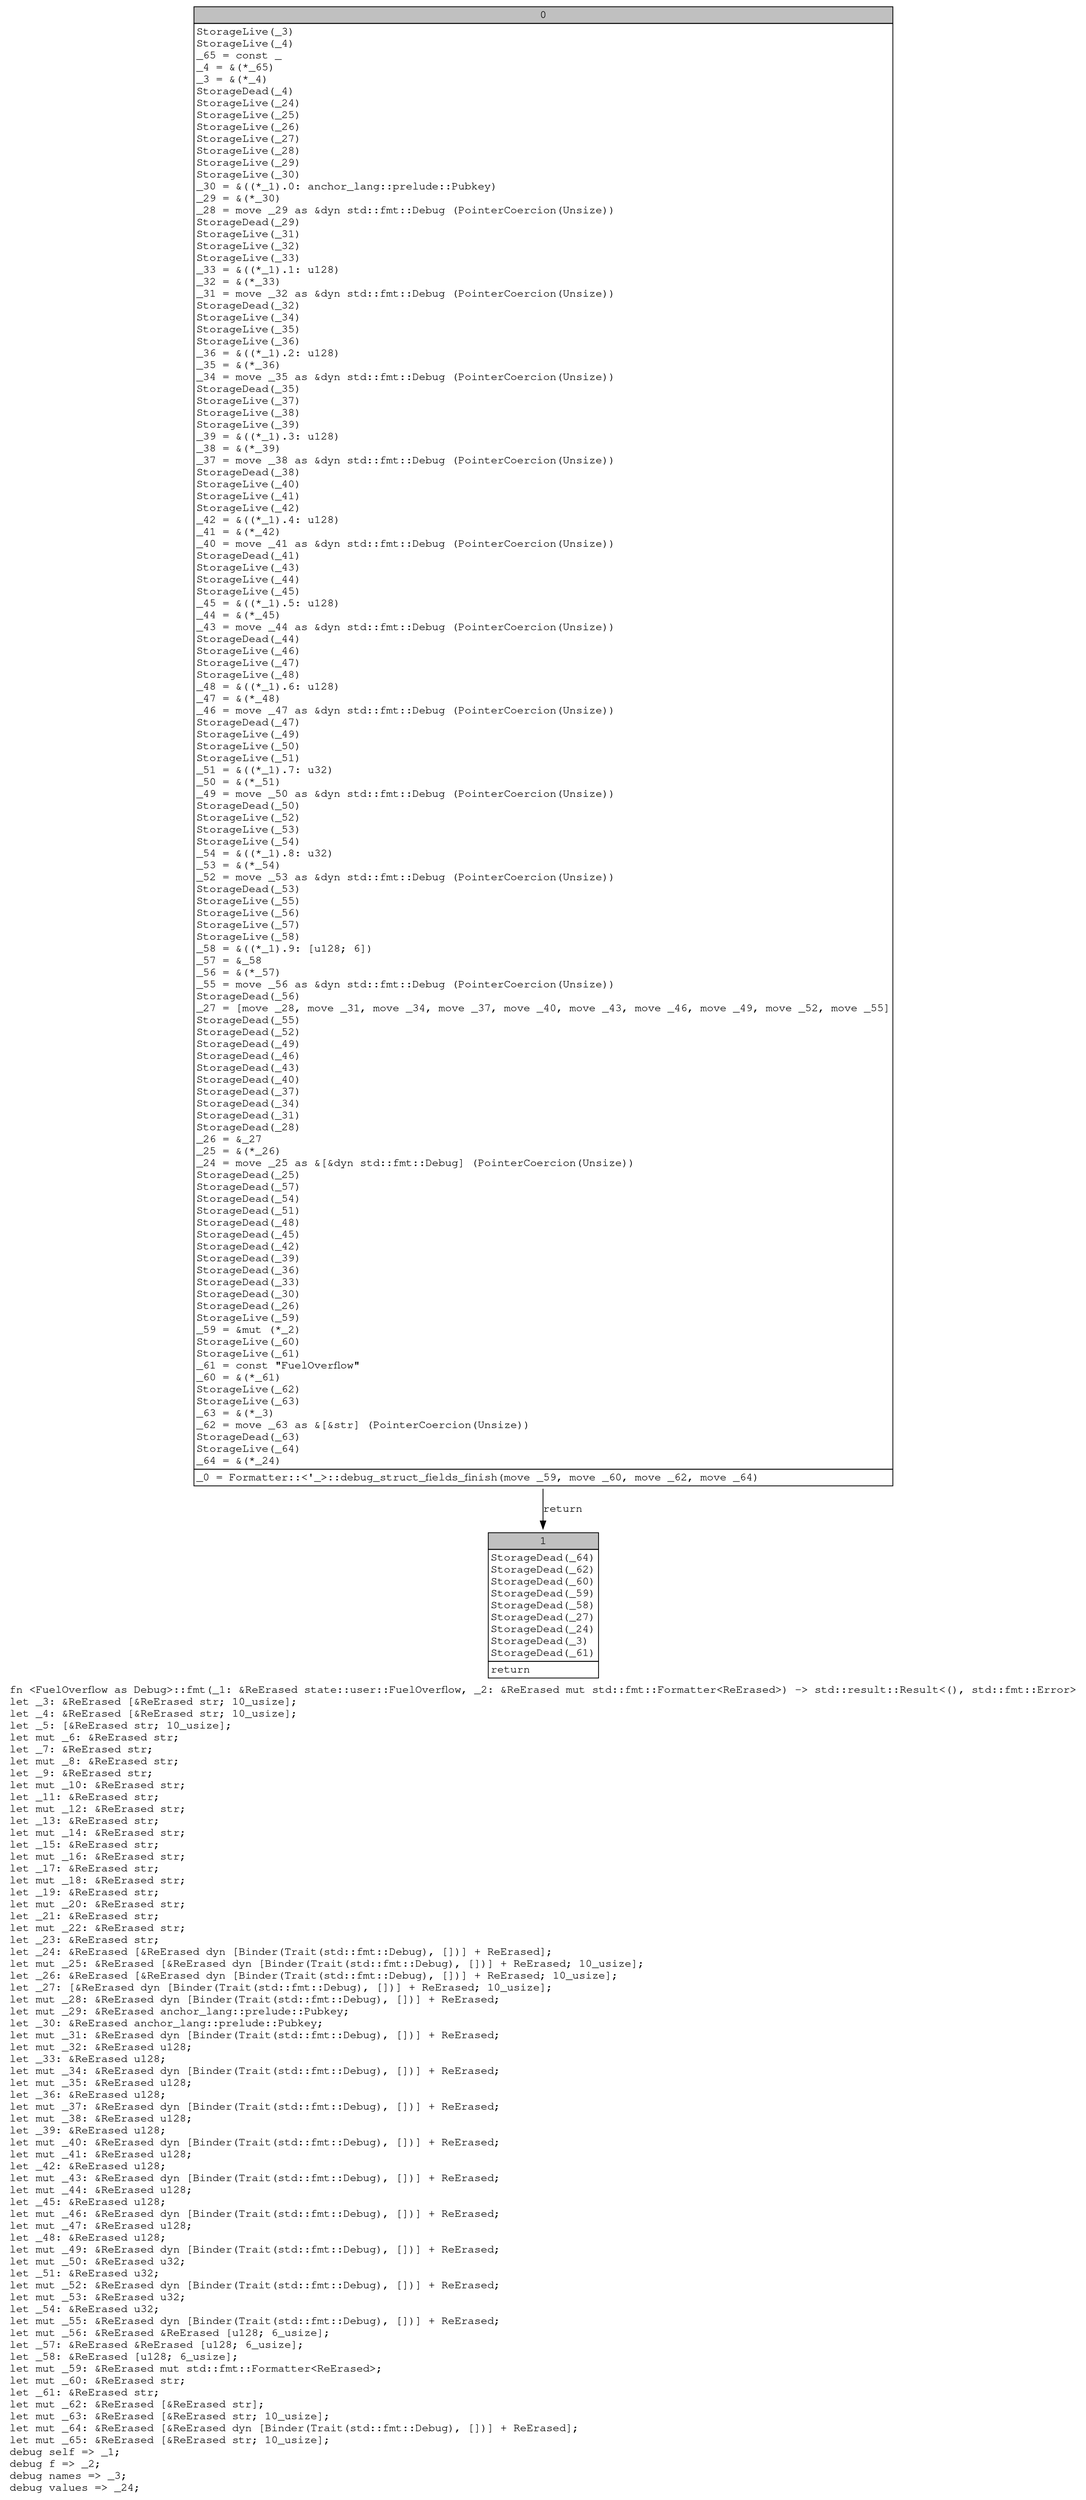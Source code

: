 digraph Mir_0_18927 {
    graph [fontname="Courier, monospace"];
    node [fontname="Courier, monospace"];
    edge [fontname="Courier, monospace"];
    label=<fn &lt;FuelOverflow as Debug&gt;::fmt(_1: &amp;ReErased state::user::FuelOverflow, _2: &amp;ReErased mut std::fmt::Formatter&lt;ReErased&gt;) -&gt; std::result::Result&lt;(), std::fmt::Error&gt;<br align="left"/>let _3: &amp;ReErased [&amp;ReErased str; 10_usize];<br align="left"/>let _4: &amp;ReErased [&amp;ReErased str; 10_usize];<br align="left"/>let _5: [&amp;ReErased str; 10_usize];<br align="left"/>let mut _6: &amp;ReErased str;<br align="left"/>let _7: &amp;ReErased str;<br align="left"/>let mut _8: &amp;ReErased str;<br align="left"/>let _9: &amp;ReErased str;<br align="left"/>let mut _10: &amp;ReErased str;<br align="left"/>let _11: &amp;ReErased str;<br align="left"/>let mut _12: &amp;ReErased str;<br align="left"/>let _13: &amp;ReErased str;<br align="left"/>let mut _14: &amp;ReErased str;<br align="left"/>let _15: &amp;ReErased str;<br align="left"/>let mut _16: &amp;ReErased str;<br align="left"/>let _17: &amp;ReErased str;<br align="left"/>let mut _18: &amp;ReErased str;<br align="left"/>let _19: &amp;ReErased str;<br align="left"/>let mut _20: &amp;ReErased str;<br align="left"/>let _21: &amp;ReErased str;<br align="left"/>let mut _22: &amp;ReErased str;<br align="left"/>let _23: &amp;ReErased str;<br align="left"/>let _24: &amp;ReErased [&amp;ReErased dyn [Binder(Trait(std::fmt::Debug), [])] + ReErased];<br align="left"/>let mut _25: &amp;ReErased [&amp;ReErased dyn [Binder(Trait(std::fmt::Debug), [])] + ReErased; 10_usize];<br align="left"/>let _26: &amp;ReErased [&amp;ReErased dyn [Binder(Trait(std::fmt::Debug), [])] + ReErased; 10_usize];<br align="left"/>let _27: [&amp;ReErased dyn [Binder(Trait(std::fmt::Debug), [])] + ReErased; 10_usize];<br align="left"/>let mut _28: &amp;ReErased dyn [Binder(Trait(std::fmt::Debug), [])] + ReErased;<br align="left"/>let mut _29: &amp;ReErased anchor_lang::prelude::Pubkey;<br align="left"/>let _30: &amp;ReErased anchor_lang::prelude::Pubkey;<br align="left"/>let mut _31: &amp;ReErased dyn [Binder(Trait(std::fmt::Debug), [])] + ReErased;<br align="left"/>let mut _32: &amp;ReErased u128;<br align="left"/>let _33: &amp;ReErased u128;<br align="left"/>let mut _34: &amp;ReErased dyn [Binder(Trait(std::fmt::Debug), [])] + ReErased;<br align="left"/>let mut _35: &amp;ReErased u128;<br align="left"/>let _36: &amp;ReErased u128;<br align="left"/>let mut _37: &amp;ReErased dyn [Binder(Trait(std::fmt::Debug), [])] + ReErased;<br align="left"/>let mut _38: &amp;ReErased u128;<br align="left"/>let _39: &amp;ReErased u128;<br align="left"/>let mut _40: &amp;ReErased dyn [Binder(Trait(std::fmt::Debug), [])] + ReErased;<br align="left"/>let mut _41: &amp;ReErased u128;<br align="left"/>let _42: &amp;ReErased u128;<br align="left"/>let mut _43: &amp;ReErased dyn [Binder(Trait(std::fmt::Debug), [])] + ReErased;<br align="left"/>let mut _44: &amp;ReErased u128;<br align="left"/>let _45: &amp;ReErased u128;<br align="left"/>let mut _46: &amp;ReErased dyn [Binder(Trait(std::fmt::Debug), [])] + ReErased;<br align="left"/>let mut _47: &amp;ReErased u128;<br align="left"/>let _48: &amp;ReErased u128;<br align="left"/>let mut _49: &amp;ReErased dyn [Binder(Trait(std::fmt::Debug), [])] + ReErased;<br align="left"/>let mut _50: &amp;ReErased u32;<br align="left"/>let _51: &amp;ReErased u32;<br align="left"/>let mut _52: &amp;ReErased dyn [Binder(Trait(std::fmt::Debug), [])] + ReErased;<br align="left"/>let mut _53: &amp;ReErased u32;<br align="left"/>let _54: &amp;ReErased u32;<br align="left"/>let mut _55: &amp;ReErased dyn [Binder(Trait(std::fmt::Debug), [])] + ReErased;<br align="left"/>let mut _56: &amp;ReErased &amp;ReErased [u128; 6_usize];<br align="left"/>let _57: &amp;ReErased &amp;ReErased [u128; 6_usize];<br align="left"/>let _58: &amp;ReErased [u128; 6_usize];<br align="left"/>let mut _59: &amp;ReErased mut std::fmt::Formatter&lt;ReErased&gt;;<br align="left"/>let mut _60: &amp;ReErased str;<br align="left"/>let _61: &amp;ReErased str;<br align="left"/>let mut _62: &amp;ReErased [&amp;ReErased str];<br align="left"/>let mut _63: &amp;ReErased [&amp;ReErased str; 10_usize];<br align="left"/>let mut _64: &amp;ReErased [&amp;ReErased dyn [Binder(Trait(std::fmt::Debug), [])] + ReErased];<br align="left"/>let mut _65: &amp;ReErased [&amp;ReErased str; 10_usize];<br align="left"/>debug self =&gt; _1;<br align="left"/>debug f =&gt; _2;<br align="left"/>debug names =&gt; _3;<br align="left"/>debug values =&gt; _24;<br align="left"/>>;
    bb0__0_18927 [shape="none", label=<<table border="0" cellborder="1" cellspacing="0"><tr><td bgcolor="gray" align="center" colspan="1">0</td></tr><tr><td align="left" balign="left">StorageLive(_3)<br/>StorageLive(_4)<br/>_65 = const _<br/>_4 = &amp;(*_65)<br/>_3 = &amp;(*_4)<br/>StorageDead(_4)<br/>StorageLive(_24)<br/>StorageLive(_25)<br/>StorageLive(_26)<br/>StorageLive(_27)<br/>StorageLive(_28)<br/>StorageLive(_29)<br/>StorageLive(_30)<br/>_30 = &amp;((*_1).0: anchor_lang::prelude::Pubkey)<br/>_29 = &amp;(*_30)<br/>_28 = move _29 as &amp;dyn std::fmt::Debug (PointerCoercion(Unsize))<br/>StorageDead(_29)<br/>StorageLive(_31)<br/>StorageLive(_32)<br/>StorageLive(_33)<br/>_33 = &amp;((*_1).1: u128)<br/>_32 = &amp;(*_33)<br/>_31 = move _32 as &amp;dyn std::fmt::Debug (PointerCoercion(Unsize))<br/>StorageDead(_32)<br/>StorageLive(_34)<br/>StorageLive(_35)<br/>StorageLive(_36)<br/>_36 = &amp;((*_1).2: u128)<br/>_35 = &amp;(*_36)<br/>_34 = move _35 as &amp;dyn std::fmt::Debug (PointerCoercion(Unsize))<br/>StorageDead(_35)<br/>StorageLive(_37)<br/>StorageLive(_38)<br/>StorageLive(_39)<br/>_39 = &amp;((*_1).3: u128)<br/>_38 = &amp;(*_39)<br/>_37 = move _38 as &amp;dyn std::fmt::Debug (PointerCoercion(Unsize))<br/>StorageDead(_38)<br/>StorageLive(_40)<br/>StorageLive(_41)<br/>StorageLive(_42)<br/>_42 = &amp;((*_1).4: u128)<br/>_41 = &amp;(*_42)<br/>_40 = move _41 as &amp;dyn std::fmt::Debug (PointerCoercion(Unsize))<br/>StorageDead(_41)<br/>StorageLive(_43)<br/>StorageLive(_44)<br/>StorageLive(_45)<br/>_45 = &amp;((*_1).5: u128)<br/>_44 = &amp;(*_45)<br/>_43 = move _44 as &amp;dyn std::fmt::Debug (PointerCoercion(Unsize))<br/>StorageDead(_44)<br/>StorageLive(_46)<br/>StorageLive(_47)<br/>StorageLive(_48)<br/>_48 = &amp;((*_1).6: u128)<br/>_47 = &amp;(*_48)<br/>_46 = move _47 as &amp;dyn std::fmt::Debug (PointerCoercion(Unsize))<br/>StorageDead(_47)<br/>StorageLive(_49)<br/>StorageLive(_50)<br/>StorageLive(_51)<br/>_51 = &amp;((*_1).7: u32)<br/>_50 = &amp;(*_51)<br/>_49 = move _50 as &amp;dyn std::fmt::Debug (PointerCoercion(Unsize))<br/>StorageDead(_50)<br/>StorageLive(_52)<br/>StorageLive(_53)<br/>StorageLive(_54)<br/>_54 = &amp;((*_1).8: u32)<br/>_53 = &amp;(*_54)<br/>_52 = move _53 as &amp;dyn std::fmt::Debug (PointerCoercion(Unsize))<br/>StorageDead(_53)<br/>StorageLive(_55)<br/>StorageLive(_56)<br/>StorageLive(_57)<br/>StorageLive(_58)<br/>_58 = &amp;((*_1).9: [u128; 6])<br/>_57 = &amp;_58<br/>_56 = &amp;(*_57)<br/>_55 = move _56 as &amp;dyn std::fmt::Debug (PointerCoercion(Unsize))<br/>StorageDead(_56)<br/>_27 = [move _28, move _31, move _34, move _37, move _40, move _43, move _46, move _49, move _52, move _55]<br/>StorageDead(_55)<br/>StorageDead(_52)<br/>StorageDead(_49)<br/>StorageDead(_46)<br/>StorageDead(_43)<br/>StorageDead(_40)<br/>StorageDead(_37)<br/>StorageDead(_34)<br/>StorageDead(_31)<br/>StorageDead(_28)<br/>_26 = &amp;_27<br/>_25 = &amp;(*_26)<br/>_24 = move _25 as &amp;[&amp;dyn std::fmt::Debug] (PointerCoercion(Unsize))<br/>StorageDead(_25)<br/>StorageDead(_57)<br/>StorageDead(_54)<br/>StorageDead(_51)<br/>StorageDead(_48)<br/>StorageDead(_45)<br/>StorageDead(_42)<br/>StorageDead(_39)<br/>StorageDead(_36)<br/>StorageDead(_33)<br/>StorageDead(_30)<br/>StorageDead(_26)<br/>StorageLive(_59)<br/>_59 = &amp;mut (*_2)<br/>StorageLive(_60)<br/>StorageLive(_61)<br/>_61 = const &quot;FuelOverflow&quot;<br/>_60 = &amp;(*_61)<br/>StorageLive(_62)<br/>StorageLive(_63)<br/>_63 = &amp;(*_3)<br/>_62 = move _63 as &amp;[&amp;str] (PointerCoercion(Unsize))<br/>StorageDead(_63)<br/>StorageLive(_64)<br/>_64 = &amp;(*_24)<br/></td></tr><tr><td align="left">_0 = Formatter::&lt;'_&gt;::debug_struct_fields_finish(move _59, move _60, move _62, move _64)</td></tr></table>>];
    bb1__0_18927 [shape="none", label=<<table border="0" cellborder="1" cellspacing="0"><tr><td bgcolor="gray" align="center" colspan="1">1</td></tr><tr><td align="left" balign="left">StorageDead(_64)<br/>StorageDead(_62)<br/>StorageDead(_60)<br/>StorageDead(_59)<br/>StorageDead(_58)<br/>StorageDead(_27)<br/>StorageDead(_24)<br/>StorageDead(_3)<br/>StorageDead(_61)<br/></td></tr><tr><td align="left">return</td></tr></table>>];
    bb0__0_18927 -> bb1__0_18927 [label="return"];
}
